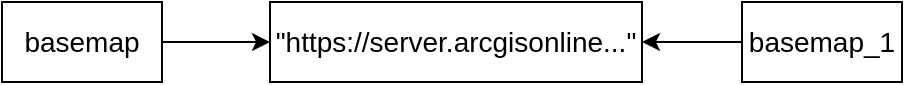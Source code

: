 <mxfile version="15.8.7" type="device"><diagram id="GQFSQ4JIkMwtQcwWHX-n" name="Page-1"><mxGraphModel dx="1152" dy="672" grid="1" gridSize="10" guides="1" tooltips="1" connect="1" arrows="1" fold="1" page="1" pageScale="1" pageWidth="827" pageHeight="1169" math="0" shadow="0"><root><mxCell id="0"/><mxCell id="1" parent="0"/><mxCell id="yL9E3y35UVcB6mW8p2UV-3" style="edgeStyle=orthogonalEdgeStyle;rounded=0;orthogonalLoop=1;jettySize=auto;html=1;entryX=0;entryY=0.5;entryDx=0;entryDy=0;" edge="1" parent="1" source="myooBJjXtLmB00GS6bVD-1" target="myooBJjXtLmB00GS6bVD-2"><mxGeometry relative="1" as="geometry"/></mxCell><mxCell id="myooBJjXtLmB00GS6bVD-1" value="&lt;font style=&quot;font-size: 14px&quot;&gt;basemap&lt;/font&gt;" style="text;html=1;strokeColor=default;fillColor=none;align=center;verticalAlign=middle;whiteSpace=wrap;rounded=0;" parent="1" vertex="1"><mxGeometry x="240" y="250" width="80" height="40" as="geometry"/></mxCell><mxCell id="myooBJjXtLmB00GS6bVD-2" value="&lt;font style=&quot;font-size: 14px&quot;&gt;&quot;https://server.arcgisonline...&quot;&lt;/font&gt;" style="text;html=1;align=center;verticalAlign=middle;whiteSpace=wrap;rounded=0;strokeColor=default;" parent="1" vertex="1"><mxGeometry x="374" y="250" width="186" height="40" as="geometry"/></mxCell><mxCell id="yL9E3y35UVcB6mW8p2UV-2" value="" style="edgeStyle=orthogonalEdgeStyle;rounded=0;orthogonalLoop=1;jettySize=auto;html=1;" edge="1" parent="1" source="yL9E3y35UVcB6mW8p2UV-1" target="myooBJjXtLmB00GS6bVD-2"><mxGeometry relative="1" as="geometry"/></mxCell><mxCell id="yL9E3y35UVcB6mW8p2UV-1" value="&lt;font style=&quot;font-size: 14px&quot;&gt;basemap_1&lt;/font&gt;" style="text;html=1;strokeColor=default;fillColor=none;align=center;verticalAlign=middle;whiteSpace=wrap;rounded=0;" vertex="1" parent="1"><mxGeometry x="610" y="250" width="80" height="40" as="geometry"/></mxCell></root></mxGraphModel></diagram></mxfile>
